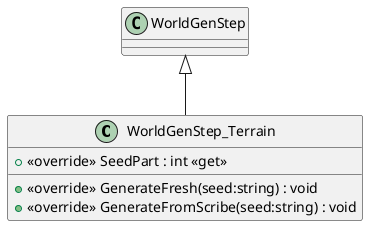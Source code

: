 @startuml
class WorldGenStep_Terrain {
    + <<override>> SeedPart : int <<get>>
    + <<override>> GenerateFresh(seed:string) : void
    + <<override>> GenerateFromScribe(seed:string) : void
}
WorldGenStep <|-- WorldGenStep_Terrain
@enduml
